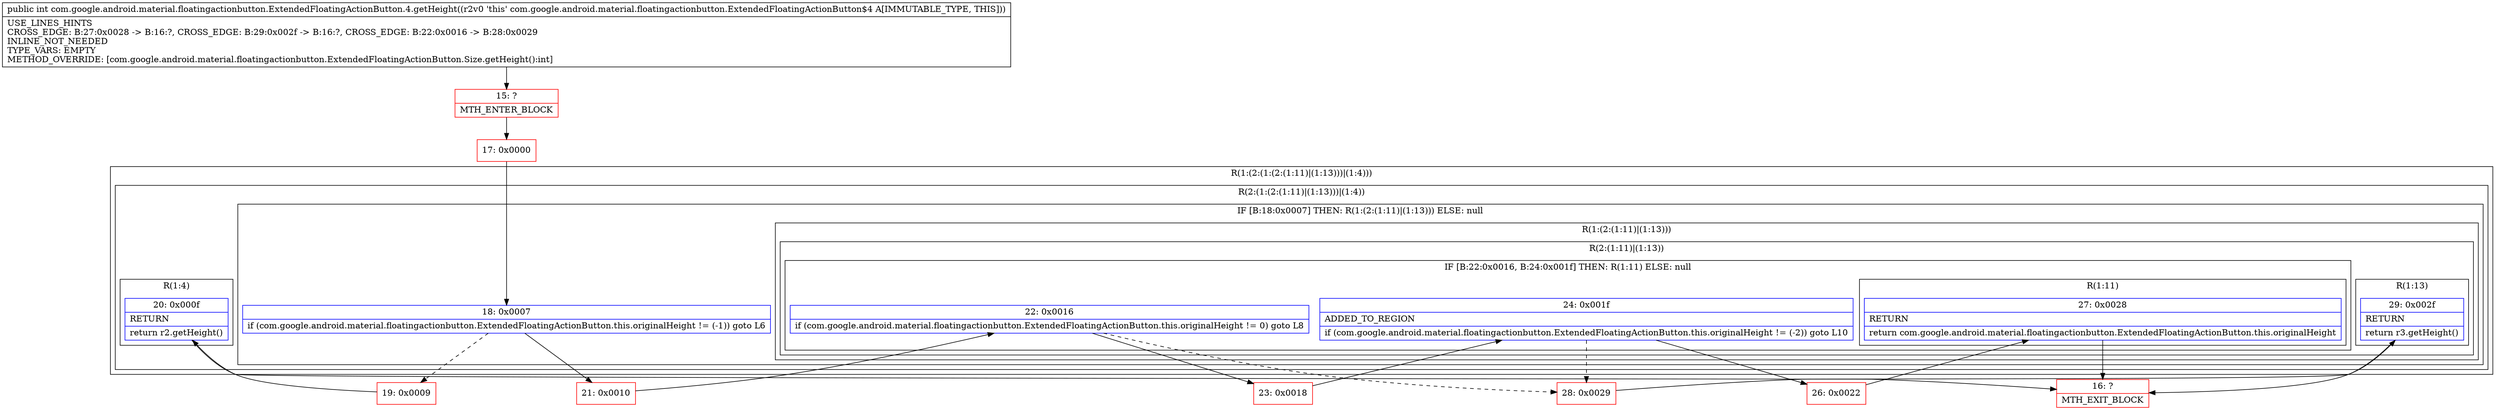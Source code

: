 digraph "CFG forcom.google.android.material.floatingactionbutton.ExtendedFloatingActionButton.4.getHeight()I" {
subgraph cluster_Region_611714485 {
label = "R(1:(2:(1:(2:(1:11)|(1:13)))|(1:4)))";
node [shape=record,color=blue];
subgraph cluster_Region_959687407 {
label = "R(2:(1:(2:(1:11)|(1:13)))|(1:4))";
node [shape=record,color=blue];
subgraph cluster_IfRegion_95750748 {
label = "IF [B:18:0x0007] THEN: R(1:(2:(1:11)|(1:13))) ELSE: null";
node [shape=record,color=blue];
Node_18 [shape=record,label="{18\:\ 0x0007|if (com.google.android.material.floatingactionbutton.ExtendedFloatingActionButton.this.originalHeight != (\-1)) goto L6\l}"];
subgraph cluster_Region_822486763 {
label = "R(1:(2:(1:11)|(1:13)))";
node [shape=record,color=blue];
subgraph cluster_Region_625592019 {
label = "R(2:(1:11)|(1:13))";
node [shape=record,color=blue];
subgraph cluster_IfRegion_17392711 {
label = "IF [B:22:0x0016, B:24:0x001f] THEN: R(1:11) ELSE: null";
node [shape=record,color=blue];
Node_22 [shape=record,label="{22\:\ 0x0016|if (com.google.android.material.floatingactionbutton.ExtendedFloatingActionButton.this.originalHeight != 0) goto L8\l}"];
Node_24 [shape=record,label="{24\:\ 0x001f|ADDED_TO_REGION\l|if (com.google.android.material.floatingactionbutton.ExtendedFloatingActionButton.this.originalHeight != (\-2)) goto L10\l}"];
subgraph cluster_Region_751008208 {
label = "R(1:11)";
node [shape=record,color=blue];
Node_27 [shape=record,label="{27\:\ 0x0028|RETURN\l|return com.google.android.material.floatingactionbutton.ExtendedFloatingActionButton.this.originalHeight\l}"];
}
}
subgraph cluster_Region_745677789 {
label = "R(1:13)";
node [shape=record,color=blue];
Node_29 [shape=record,label="{29\:\ 0x002f|RETURN\l|return r3.getHeight()\l}"];
}
}
}
}
subgraph cluster_Region_1206257630 {
label = "R(1:4)";
node [shape=record,color=blue];
Node_20 [shape=record,label="{20\:\ 0x000f|RETURN\l|return r2.getHeight()\l}"];
}
}
}
Node_15 [shape=record,color=red,label="{15\:\ ?|MTH_ENTER_BLOCK\l}"];
Node_17 [shape=record,color=red,label="{17\:\ 0x0000}"];
Node_19 [shape=record,color=red,label="{19\:\ 0x0009}"];
Node_16 [shape=record,color=red,label="{16\:\ ?|MTH_EXIT_BLOCK\l}"];
Node_21 [shape=record,color=red,label="{21\:\ 0x0010}"];
Node_23 [shape=record,color=red,label="{23\:\ 0x0018}"];
Node_26 [shape=record,color=red,label="{26\:\ 0x0022}"];
Node_28 [shape=record,color=red,label="{28\:\ 0x0029}"];
MethodNode[shape=record,label="{public int com.google.android.material.floatingactionbutton.ExtendedFloatingActionButton.4.getHeight((r2v0 'this' com.google.android.material.floatingactionbutton.ExtendedFloatingActionButton$4 A[IMMUTABLE_TYPE, THIS]))  | USE_LINES_HINTS\lCROSS_EDGE: B:27:0x0028 \-\> B:16:?, CROSS_EDGE: B:29:0x002f \-\> B:16:?, CROSS_EDGE: B:22:0x0016 \-\> B:28:0x0029\lINLINE_NOT_NEEDED\lTYPE_VARS: EMPTY\lMETHOD_OVERRIDE: [com.google.android.material.floatingactionbutton.ExtendedFloatingActionButton.Size.getHeight():int]\l}"];
MethodNode -> Node_15;Node_18 -> Node_19[style=dashed];
Node_18 -> Node_21;
Node_22 -> Node_23;
Node_22 -> Node_28[style=dashed];
Node_24 -> Node_26;
Node_24 -> Node_28[style=dashed];
Node_27 -> Node_16;
Node_29 -> Node_16;
Node_20 -> Node_16;
Node_15 -> Node_17;
Node_17 -> Node_18;
Node_19 -> Node_20;
Node_21 -> Node_22;
Node_23 -> Node_24;
Node_26 -> Node_27;
Node_28 -> Node_29;
}

